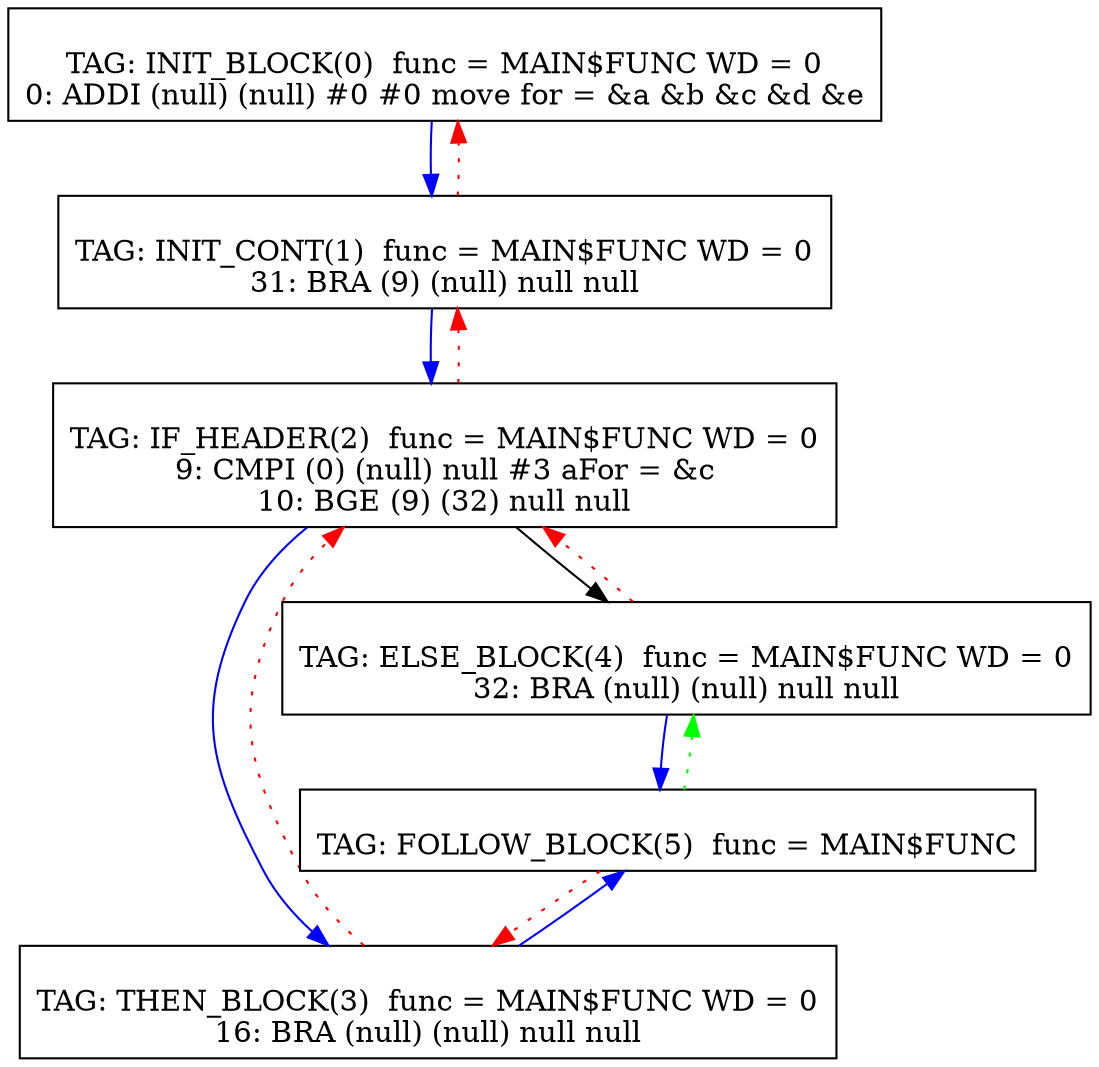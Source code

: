 digraph {
0[label="
TAG: INIT_BLOCK(0)  func = MAIN$FUNC WD = 0
0: ADDI (null) (null) #0 #0 move for = &a &b &c &d &e
"];
0[shape=box];
0 -> 1[color=blue]
1[label="
TAG: INIT_CONT(1)  func = MAIN$FUNC WD = 0
31: BRA (9) (null) null null
"];
1[shape=box];
1 -> 2[color=blue]
1 -> 0[color=red][style=dotted]
2[label="
TAG: IF_HEADER(2)  func = MAIN$FUNC WD = 0
9: CMPI (0) (null) null #3 aFor = &c
10: BGE (9) (32) null null
"];
2[shape=box];
2 -> 3[color=blue]
2 -> 4[color=black]
2 -> 1[color=red][style=dotted]
3[label="
TAG: THEN_BLOCK(3)  func = MAIN$FUNC WD = 0
16: BRA (null) (null) null null
"];
3[shape=box];
3 -> 5[color=blue]
3 -> 2[color=red][style=dotted]
4[label="
TAG: ELSE_BLOCK(4)  func = MAIN$FUNC WD = 0
32: BRA (null) (null) null null
"];
4[shape=box];
4 -> 5[color=blue]
4 -> 2[color=red][style=dotted]
5[label="
TAG: FOLLOW_BLOCK(5)  func = MAIN$FUNC
"];
5[shape=box];
5 -> 3[color=red][style=dotted]
5 -> 4[color=green][style=dotted]
}